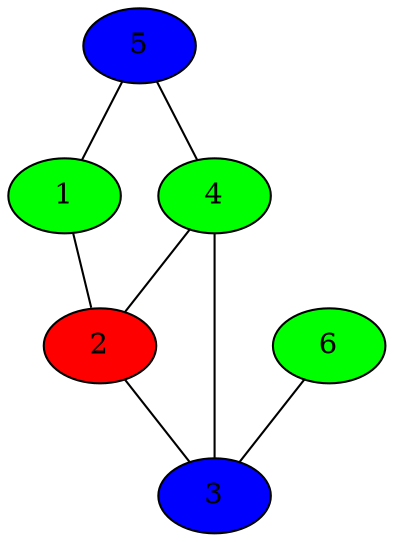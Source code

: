 graph
{
    node [style="filled"]


    1 -- 2
    2 -- 3 
    4 -- {  2 3}
    5 -- { 4 1}
    6 -- 3

    1 [fillcolor="green"]
    4 [fillcolor="green"]
    6 [fillcolor="green"]
    3 [fillcolor="blue"]
    5 [fillcolor="blue"]
    2 [fillcolor="red"]
}
